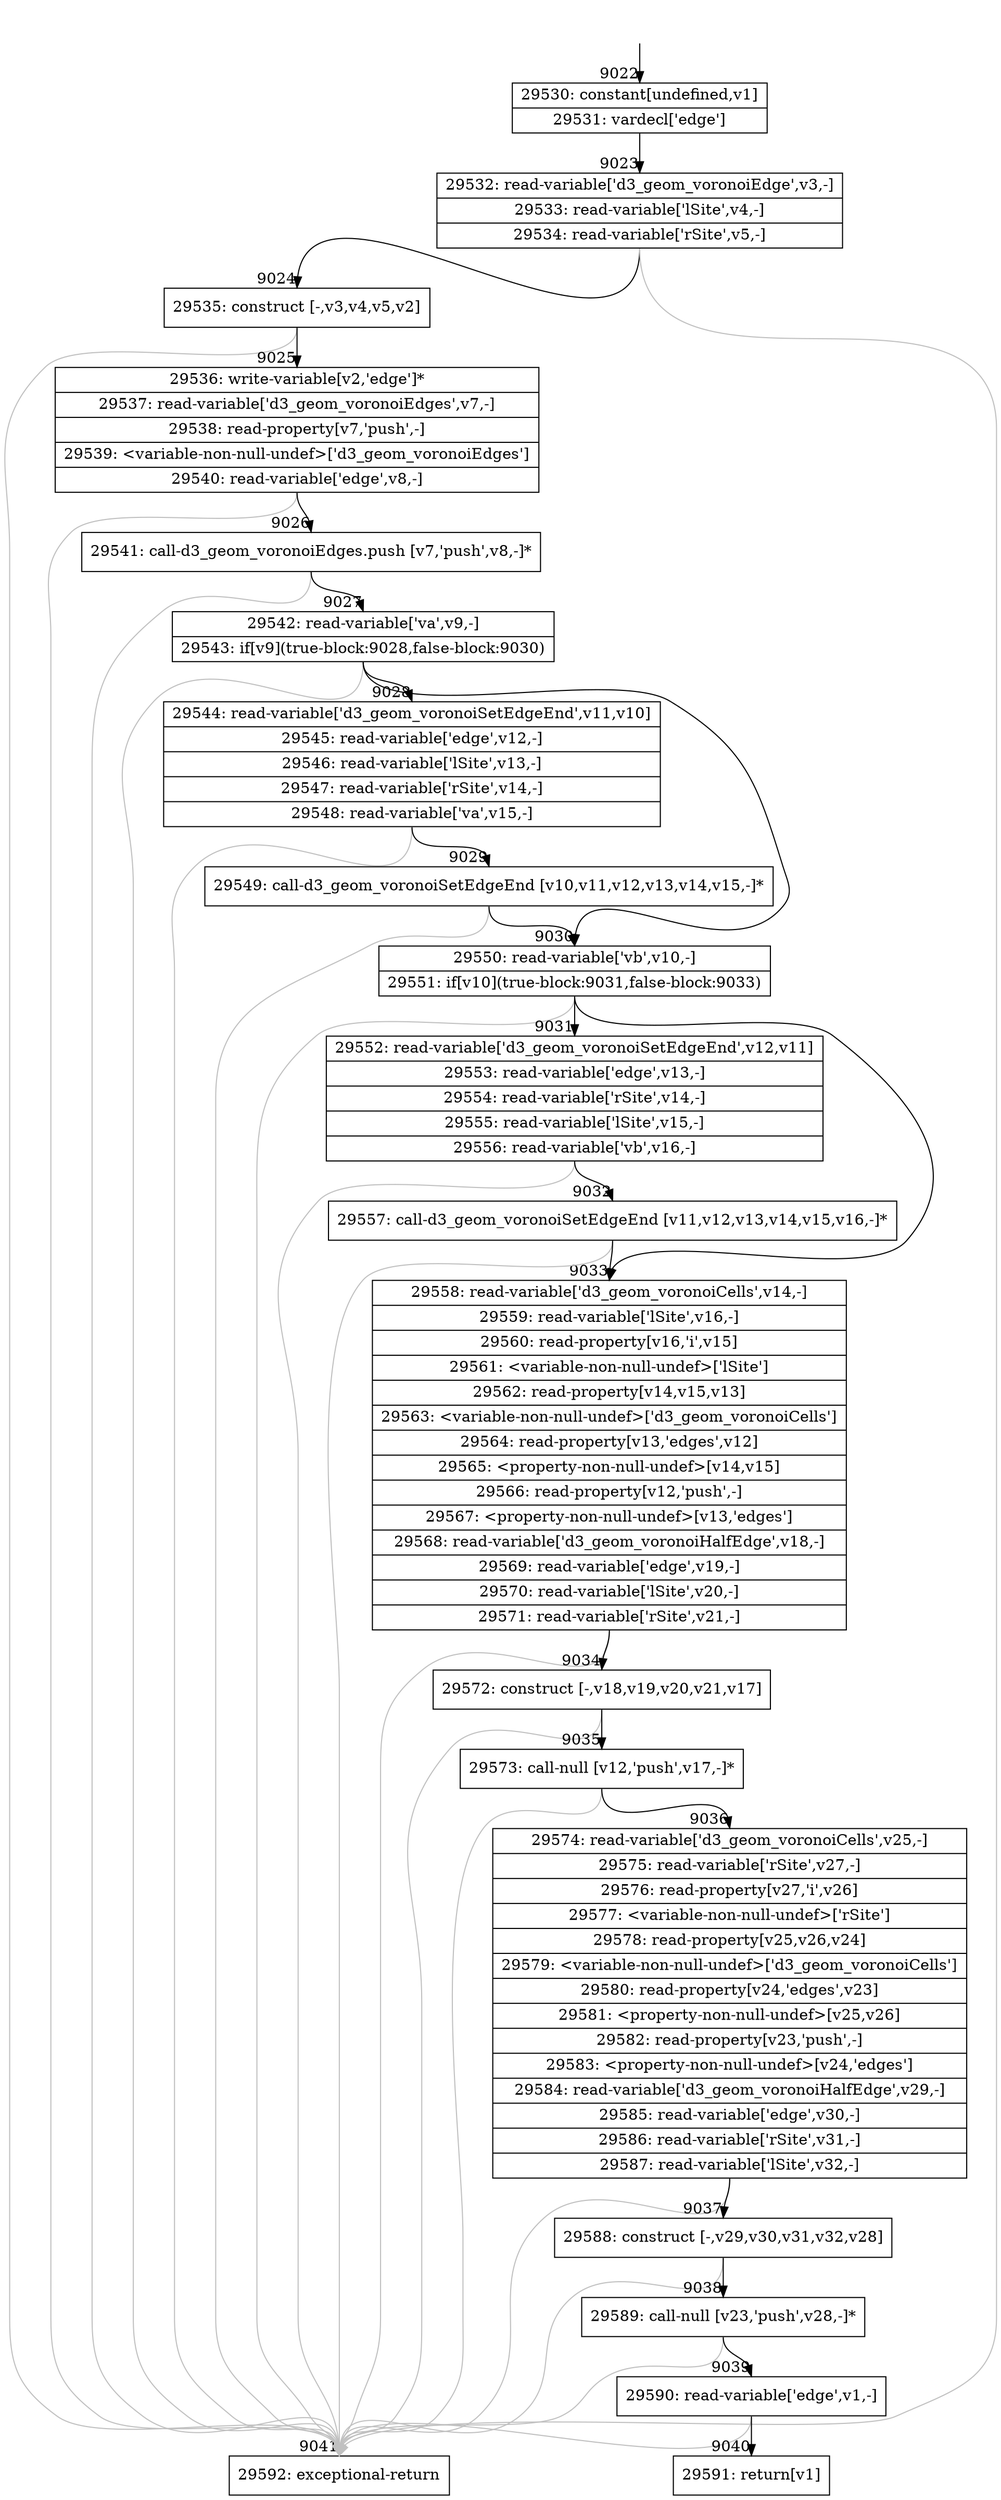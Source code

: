 digraph {
rankdir="TD"
BB_entry838[shape=none,label=""];
BB_entry838 -> BB9022 [tailport=s, headport=n, headlabel="    9022"]
BB9022 [shape=record label="{29530: constant[undefined,v1]|29531: vardecl['edge']}" ] 
BB9022 -> BB9023 [tailport=s, headport=n, headlabel="      9023"]
BB9023 [shape=record label="{29532: read-variable['d3_geom_voronoiEdge',v3,-]|29533: read-variable['lSite',v4,-]|29534: read-variable['rSite',v5,-]}" ] 
BB9023 -> BB9024 [tailport=s, headport=n, headlabel="      9024"]
BB9023 -> BB9041 [tailport=s, headport=n, color=gray, headlabel="      9041"]
BB9024 [shape=record label="{29535: construct [-,v3,v4,v5,v2]}" ] 
BB9024 -> BB9025 [tailport=s, headport=n, headlabel="      9025"]
BB9024 -> BB9041 [tailport=s, headport=n, color=gray]
BB9025 [shape=record label="{29536: write-variable[v2,'edge']*|29537: read-variable['d3_geom_voronoiEdges',v7,-]|29538: read-property[v7,'push',-]|29539: \<variable-non-null-undef\>['d3_geom_voronoiEdges']|29540: read-variable['edge',v8,-]}" ] 
BB9025 -> BB9026 [tailport=s, headport=n, headlabel="      9026"]
BB9025 -> BB9041 [tailport=s, headport=n, color=gray]
BB9026 [shape=record label="{29541: call-d3_geom_voronoiEdges.push [v7,'push',v8,-]*}" ] 
BB9026 -> BB9027 [tailport=s, headport=n, headlabel="      9027"]
BB9026 -> BB9041 [tailport=s, headport=n, color=gray]
BB9027 [shape=record label="{29542: read-variable['va',v9,-]|29543: if[v9](true-block:9028,false-block:9030)}" ] 
BB9027 -> BB9028 [tailport=s, headport=n, headlabel="      9028"]
BB9027 -> BB9030 [tailport=s, headport=n, headlabel="      9030"]
BB9027 -> BB9041 [tailport=s, headport=n, color=gray]
BB9028 [shape=record label="{29544: read-variable['d3_geom_voronoiSetEdgeEnd',v11,v10]|29545: read-variable['edge',v12,-]|29546: read-variable['lSite',v13,-]|29547: read-variable['rSite',v14,-]|29548: read-variable['va',v15,-]}" ] 
BB9028 -> BB9029 [tailport=s, headport=n, headlabel="      9029"]
BB9028 -> BB9041 [tailport=s, headport=n, color=gray]
BB9029 [shape=record label="{29549: call-d3_geom_voronoiSetEdgeEnd [v10,v11,v12,v13,v14,v15,-]*}" ] 
BB9029 -> BB9030 [tailport=s, headport=n]
BB9029 -> BB9041 [tailport=s, headport=n, color=gray]
BB9030 [shape=record label="{29550: read-variable['vb',v10,-]|29551: if[v10](true-block:9031,false-block:9033)}" ] 
BB9030 -> BB9031 [tailport=s, headport=n, headlabel="      9031"]
BB9030 -> BB9033 [tailport=s, headport=n, headlabel="      9033"]
BB9030 -> BB9041 [tailport=s, headport=n, color=gray]
BB9031 [shape=record label="{29552: read-variable['d3_geom_voronoiSetEdgeEnd',v12,v11]|29553: read-variable['edge',v13,-]|29554: read-variable['rSite',v14,-]|29555: read-variable['lSite',v15,-]|29556: read-variable['vb',v16,-]}" ] 
BB9031 -> BB9032 [tailport=s, headport=n, headlabel="      9032"]
BB9031 -> BB9041 [tailport=s, headport=n, color=gray]
BB9032 [shape=record label="{29557: call-d3_geom_voronoiSetEdgeEnd [v11,v12,v13,v14,v15,v16,-]*}" ] 
BB9032 -> BB9033 [tailport=s, headport=n]
BB9032 -> BB9041 [tailport=s, headport=n, color=gray]
BB9033 [shape=record label="{29558: read-variable['d3_geom_voronoiCells',v14,-]|29559: read-variable['lSite',v16,-]|29560: read-property[v16,'i',v15]|29561: \<variable-non-null-undef\>['lSite']|29562: read-property[v14,v15,v13]|29563: \<variable-non-null-undef\>['d3_geom_voronoiCells']|29564: read-property[v13,'edges',v12]|29565: \<property-non-null-undef\>[v14,v15]|29566: read-property[v12,'push',-]|29567: \<property-non-null-undef\>[v13,'edges']|29568: read-variable['d3_geom_voronoiHalfEdge',v18,-]|29569: read-variable['edge',v19,-]|29570: read-variable['lSite',v20,-]|29571: read-variable['rSite',v21,-]}" ] 
BB9033 -> BB9034 [tailport=s, headport=n, headlabel="      9034"]
BB9033 -> BB9041 [tailport=s, headport=n, color=gray]
BB9034 [shape=record label="{29572: construct [-,v18,v19,v20,v21,v17]}" ] 
BB9034 -> BB9035 [tailport=s, headport=n, headlabel="      9035"]
BB9034 -> BB9041 [tailport=s, headport=n, color=gray]
BB9035 [shape=record label="{29573: call-null [v12,'push',v17,-]*}" ] 
BB9035 -> BB9036 [tailport=s, headport=n, headlabel="      9036"]
BB9035 -> BB9041 [tailport=s, headport=n, color=gray]
BB9036 [shape=record label="{29574: read-variable['d3_geom_voronoiCells',v25,-]|29575: read-variable['rSite',v27,-]|29576: read-property[v27,'i',v26]|29577: \<variable-non-null-undef\>['rSite']|29578: read-property[v25,v26,v24]|29579: \<variable-non-null-undef\>['d3_geom_voronoiCells']|29580: read-property[v24,'edges',v23]|29581: \<property-non-null-undef\>[v25,v26]|29582: read-property[v23,'push',-]|29583: \<property-non-null-undef\>[v24,'edges']|29584: read-variable['d3_geom_voronoiHalfEdge',v29,-]|29585: read-variable['edge',v30,-]|29586: read-variable['rSite',v31,-]|29587: read-variable['lSite',v32,-]}" ] 
BB9036 -> BB9037 [tailport=s, headport=n, headlabel="      9037"]
BB9036 -> BB9041 [tailport=s, headport=n, color=gray]
BB9037 [shape=record label="{29588: construct [-,v29,v30,v31,v32,v28]}" ] 
BB9037 -> BB9038 [tailport=s, headport=n, headlabel="      9038"]
BB9037 -> BB9041 [tailport=s, headport=n, color=gray]
BB9038 [shape=record label="{29589: call-null [v23,'push',v28,-]*}" ] 
BB9038 -> BB9039 [tailport=s, headport=n, headlabel="      9039"]
BB9038 -> BB9041 [tailport=s, headport=n, color=gray]
BB9039 [shape=record label="{29590: read-variable['edge',v1,-]}" ] 
BB9039 -> BB9040 [tailport=s, headport=n, headlabel="      9040"]
BB9039 -> BB9041 [tailport=s, headport=n, color=gray]
BB9040 [shape=record label="{29591: return[v1]}" ] 
BB9041 [shape=record label="{29592: exceptional-return}" ] 
//#$~ 5208
}
